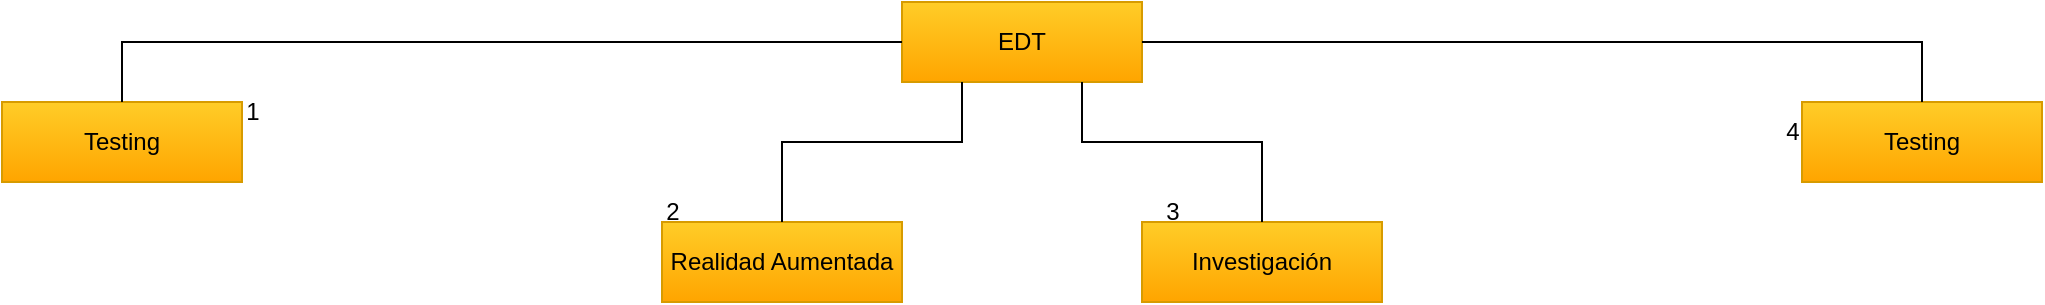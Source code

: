 <mxfile version="24.8.7">
  <diagram name="Página-1" id="QplS9Gc5fctHY8ypAG4U">
    <mxGraphModel dx="1941" dy="600" grid="1" gridSize="10" guides="1" tooltips="1" connect="1" arrows="1" fold="1" page="1" pageScale="1" pageWidth="827" pageHeight="1169" math="0" shadow="0">
      <root>
        <mxCell id="0" />
        <mxCell id="1" parent="0" />
        <mxCell id="LdpsMXCyF87fGuo_lv39-1" value="EDT" style="rounded=0;whiteSpace=wrap;html=1;fillColor=#ffcd28;gradientColor=#ffa500;strokeColor=#d79b00;" vertex="1" parent="1">
          <mxGeometry x="330" y="50" width="120" height="40" as="geometry" />
        </mxCell>
        <mxCell id="LdpsMXCyF87fGuo_lv39-2" value="Testing&lt;span style=&quot;color: rgba(0, 0, 0, 0); font-family: monospace; font-size: 0px; text-align: start; text-wrap-mode: nowrap;&quot;&gt;%3CmxGraphModel%3E%3Croot%3E%3CmxCell%20id%3D%220%22%2F%3E%3CmxCell%20id%3D%221%22%20parent%3D%220%22%2F%3E%3CmxCell%20id%3D%222%22%20value%3D%22EDT%22%20style%3D%22rounded%3D0%3BwhiteSpace%3Dwrap%3Bhtml%3D1%3BfillColor%3D%23ffcd28%3BgradientColor%3D%23ffa500%3BstrokeColor%3D%23d79b00%3B%22%20vertex%3D%221%22%20parent%3D%221%22%3E%3CmxGeometry%20x%3D%22330%22%20y%3D%2250%22%20width%3D%22120%22%20height%3D%2240%22%20as%3D%22geometry%22%2F%3E%3C%2FmxCell%3E%3C%2Froot%3E%3C%2FmxGraphModel%3E&lt;/span&gt;" style="rounded=0;whiteSpace=wrap;html=1;fillColor=#ffcd28;gradientColor=#ffa500;strokeColor=#d79b00;" vertex="1" parent="1">
          <mxGeometry x="-120" y="100" width="120" height="40" as="geometry" />
        </mxCell>
        <mxCell id="LdpsMXCyF87fGuo_lv39-3" value="Realidad Aumentada" style="rounded=0;whiteSpace=wrap;html=1;fillColor=#ffcd28;gradientColor=#ffa500;strokeColor=#d79b00;" vertex="1" parent="1">
          <mxGeometry x="210" y="160" width="120" height="40" as="geometry" />
        </mxCell>
        <mxCell id="LdpsMXCyF87fGuo_lv39-4" value="Investigación" style="rounded=0;whiteSpace=wrap;html=1;fillColor=#ffcd28;gradientColor=#ffa500;strokeColor=#d79b00;" vertex="1" parent="1">
          <mxGeometry x="450" y="160" width="120" height="40" as="geometry" />
        </mxCell>
        <mxCell id="LdpsMXCyF87fGuo_lv39-5" value="Testing&lt;span style=&quot;color: rgba(0, 0, 0, 0); font-family: monospace; font-size: 0px; text-align: start; text-wrap-mode: nowrap;&quot;&gt;%3CmxGraphModel%3E%3Croot%3E%3CmxCell%20id%3D%220%22%2F%3E%3CmxCell%20id%3D%221%22%20parent%3D%220%22%2F%3E%3CmxCell%20id%3D%222%22%20value%3D%22EDT%22%20style%3D%22rounded%3D0%3BwhiteSpace%3Dwrap%3Bhtml%3D1%3BfillColor%3D%23ffcd28%3BgradientColor%3D%23ffa500%3BstrokeColor%3D%23d79b00%3B%22%20vertex%3D%221%22%20parent%3D%221%22%3E%3CmxGeometry%20x%3D%22330%22%20y%3D%2250%22%20width%3D%22120%22%20height%3D%2240%22%20as%3D%22geometry%22%2F%3E%3C%2FmxCell%3E%3C%2Froot%3E%3C%2FmxGraphModel%3E&lt;/span&gt;" style="rounded=0;whiteSpace=wrap;html=1;fillColor=#ffcd28;gradientColor=#ffa500;strokeColor=#d79b00;" vertex="1" parent="1">
          <mxGeometry x="780" y="100" width="120" height="40" as="geometry" />
        </mxCell>
        <mxCell id="LdpsMXCyF87fGuo_lv39-6" value="1" style="text;html=1;align=center;verticalAlign=middle;resizable=0;points=[];autosize=1;strokeColor=none;fillColor=none;" vertex="1" parent="1">
          <mxGeometry x="-10" y="90" width="30" height="30" as="geometry" />
        </mxCell>
        <mxCell id="LdpsMXCyF87fGuo_lv39-7" value="2" style="text;html=1;align=center;verticalAlign=middle;resizable=0;points=[];autosize=1;strokeColor=none;fillColor=none;" vertex="1" parent="1">
          <mxGeometry x="200" y="140" width="30" height="30" as="geometry" />
        </mxCell>
        <mxCell id="LdpsMXCyF87fGuo_lv39-8" value="3" style="text;html=1;align=center;verticalAlign=middle;resizable=0;points=[];autosize=1;strokeColor=none;fillColor=none;" vertex="1" parent="1">
          <mxGeometry x="450" y="140" width="30" height="30" as="geometry" />
        </mxCell>
        <mxCell id="LdpsMXCyF87fGuo_lv39-9" value="4" style="text;html=1;align=center;verticalAlign=middle;resizable=0;points=[];autosize=1;strokeColor=none;fillColor=none;" vertex="1" parent="1">
          <mxGeometry x="760" y="100" width="30" height="30" as="geometry" />
        </mxCell>
        <mxCell id="LdpsMXCyF87fGuo_lv39-10" value="" style="endArrow=none;html=1;rounded=0;entryX=0;entryY=0.5;entryDx=0;entryDy=0;exitX=0.5;exitY=0;exitDx=0;exitDy=0;" edge="1" parent="1" source="LdpsMXCyF87fGuo_lv39-2" target="LdpsMXCyF87fGuo_lv39-1">
          <mxGeometry width="50" height="50" relative="1" as="geometry">
            <mxPoint x="110" y="50" as="sourcePoint" />
            <mxPoint x="160" as="targetPoint" />
            <Array as="points">
              <mxPoint x="-60" y="70" />
            </Array>
          </mxGeometry>
        </mxCell>
        <mxCell id="LdpsMXCyF87fGuo_lv39-11" value="" style="endArrow=none;html=1;rounded=0;entryX=0.25;entryY=1;entryDx=0;entryDy=0;exitX=0.5;exitY=0;exitDx=0;exitDy=0;" edge="1" parent="1" source="LdpsMXCyF87fGuo_lv39-3" target="LdpsMXCyF87fGuo_lv39-1">
          <mxGeometry width="50" height="50" relative="1" as="geometry">
            <mxPoint x="260" y="150" as="sourcePoint" />
            <mxPoint x="310" y="100" as="targetPoint" />
            <Array as="points">
              <mxPoint x="270" y="120" />
              <mxPoint x="360" y="120" />
            </Array>
          </mxGeometry>
        </mxCell>
        <mxCell id="LdpsMXCyF87fGuo_lv39-12" value="" style="endArrow=none;html=1;rounded=0;entryX=0.75;entryY=1;entryDx=0;entryDy=0;exitX=0.5;exitY=0;exitDx=0;exitDy=0;" edge="1" parent="1" source="LdpsMXCyF87fGuo_lv39-4" target="LdpsMXCyF87fGuo_lv39-1">
          <mxGeometry width="50" height="50" relative="1" as="geometry">
            <mxPoint x="390" y="240" as="sourcePoint" />
            <mxPoint x="440" y="190" as="targetPoint" />
            <Array as="points">
              <mxPoint x="510" y="120" />
              <mxPoint x="420" y="120" />
            </Array>
          </mxGeometry>
        </mxCell>
        <mxCell id="LdpsMXCyF87fGuo_lv39-13" value="" style="endArrow=none;html=1;rounded=0;entryX=1;entryY=0.5;entryDx=0;entryDy=0;exitX=0.5;exitY=0;exitDx=0;exitDy=0;" edge="1" parent="1" source="LdpsMXCyF87fGuo_lv39-5" target="LdpsMXCyF87fGuo_lv39-1">
          <mxGeometry width="50" height="50" relative="1" as="geometry">
            <mxPoint x="570" y="100" as="sourcePoint" />
            <mxPoint x="620" y="50" as="targetPoint" />
            <Array as="points">
              <mxPoint x="840" y="70" />
            </Array>
          </mxGeometry>
        </mxCell>
      </root>
    </mxGraphModel>
  </diagram>
</mxfile>
